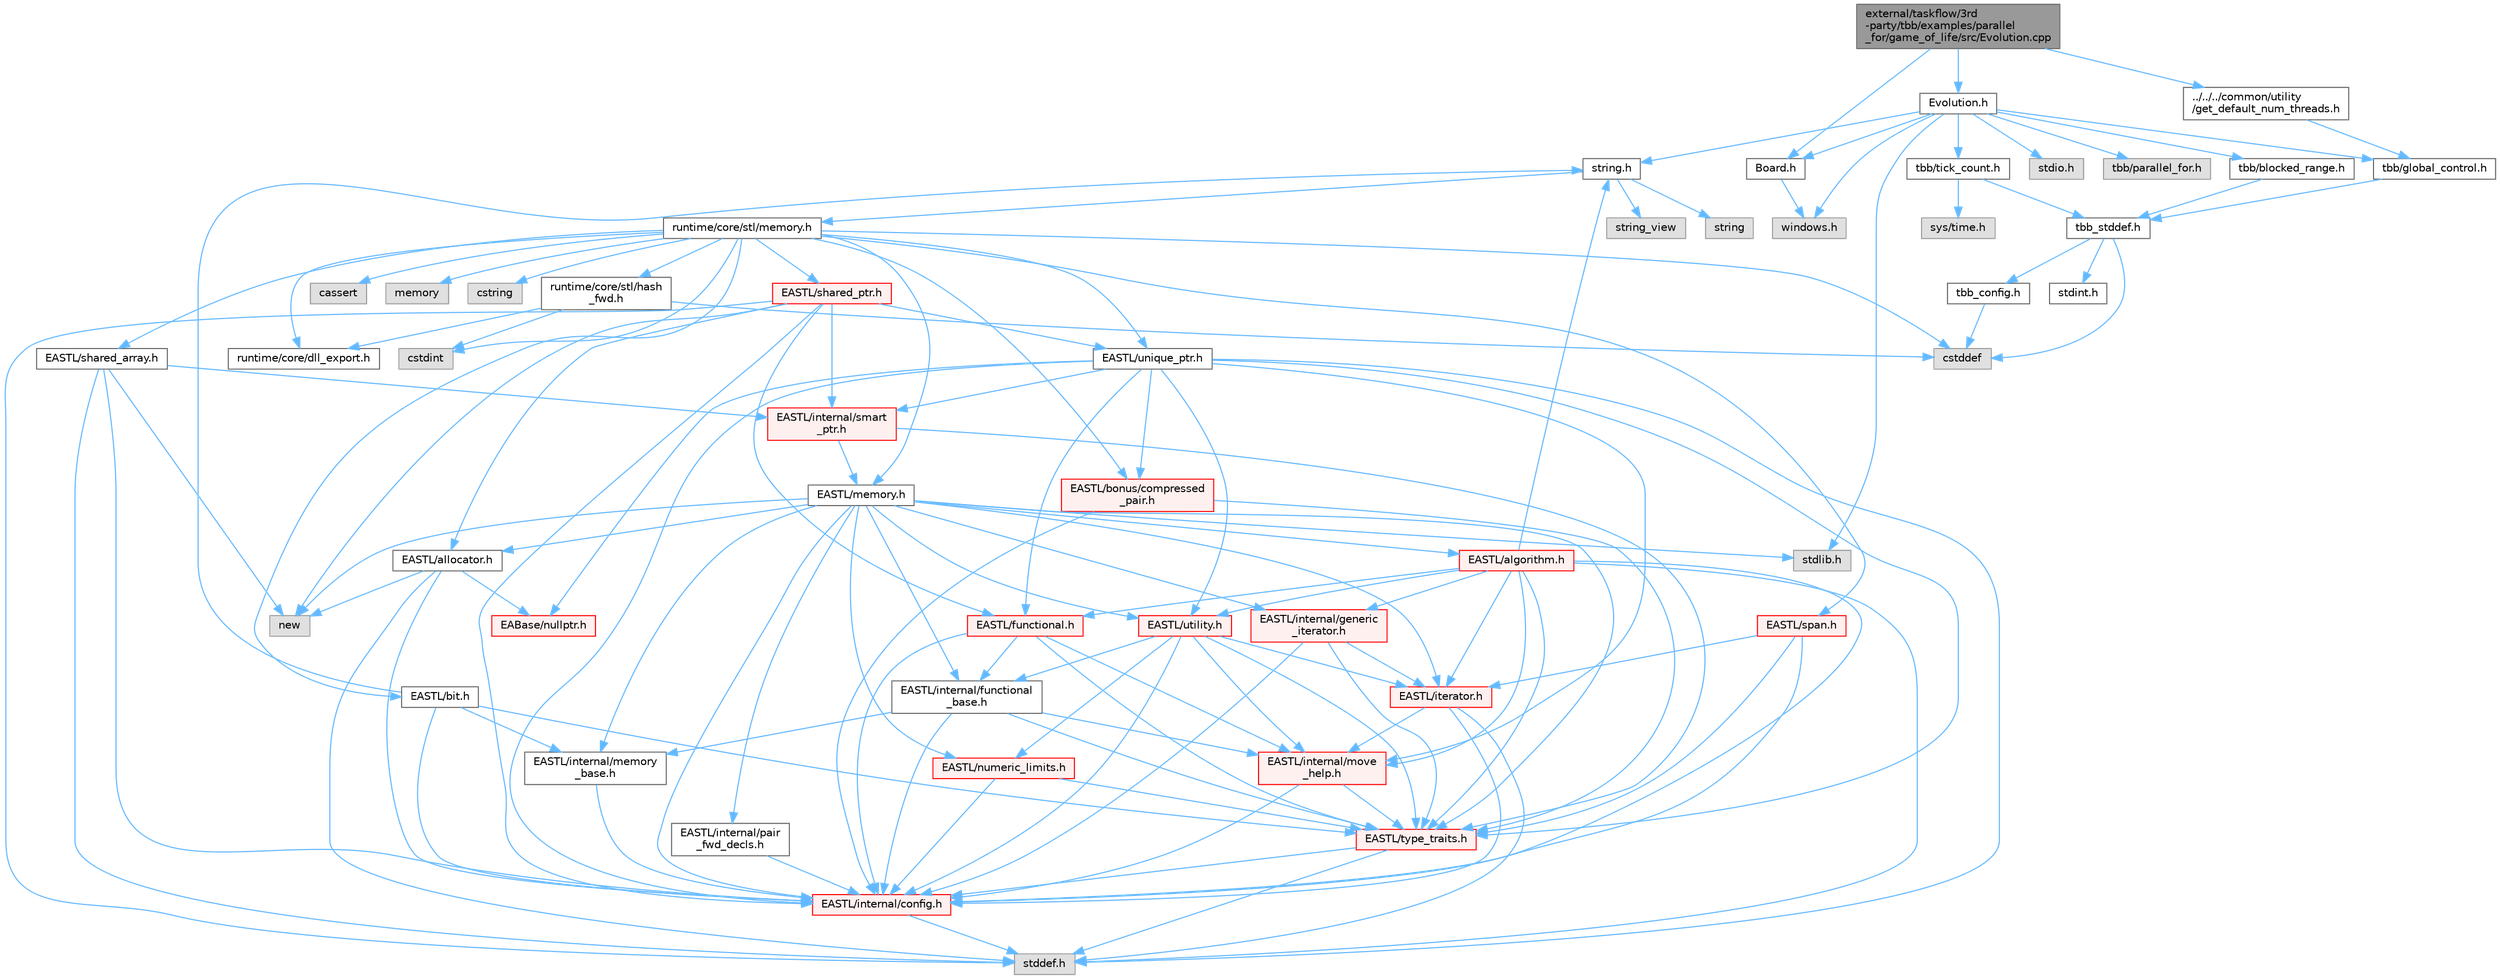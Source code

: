 digraph "external/taskflow/3rd-party/tbb/examples/parallel_for/game_of_life/src/Evolution.cpp"
{
 // LATEX_PDF_SIZE
  bgcolor="transparent";
  edge [fontname=Helvetica,fontsize=10,labelfontname=Helvetica,labelfontsize=10];
  node [fontname=Helvetica,fontsize=10,shape=box,height=0.2,width=0.4];
  Node1 [id="Node000001",label="external/taskflow/3rd\l-party/tbb/examples/parallel\l_for/game_of_life/src/Evolution.cpp",height=0.2,width=0.4,color="gray40", fillcolor="grey60", style="filled", fontcolor="black",tooltip=" "];
  Node1 -> Node2 [id="edge129_Node000001_Node000002",color="steelblue1",style="solid",tooltip=" "];
  Node2 [id="Node000002",label="Evolution.h",height=0.2,width=0.4,color="grey40", fillcolor="white", style="filled",URL="$_evolution_8h.html",tooltip=" "];
  Node2 -> Node3 [id="edge130_Node000002_Node000003",color="steelblue1",style="solid",tooltip=" "];
  Node3 [id="Node000003",label="Board.h",height=0.2,width=0.4,color="grey40", fillcolor="white", style="filled",URL="$_board_8h.html",tooltip=" "];
  Node3 -> Node4 [id="edge131_Node000003_Node000004",color="steelblue1",style="solid",tooltip=" "];
  Node4 [id="Node000004",label="windows.h",height=0.2,width=0.4,color="grey60", fillcolor="#E0E0E0", style="filled",tooltip=" "];
  Node2 -> Node5 [id="edge132_Node000002_Node000005",color="steelblue1",style="solid",tooltip=" "];
  Node5 [id="Node000005",label="string.h",height=0.2,width=0.4,color="grey40", fillcolor="white", style="filled",URL="$string_8h.html",tooltip=" "];
  Node5 -> Node6 [id="edge133_Node000005_Node000006",color="steelblue1",style="solid",tooltip=" "];
  Node6 [id="Node000006",label="string",height=0.2,width=0.4,color="grey60", fillcolor="#E0E0E0", style="filled",tooltip=" "];
  Node5 -> Node7 [id="edge134_Node000005_Node000007",color="steelblue1",style="solid",tooltip=" "];
  Node7 [id="Node000007",label="string_view",height=0.2,width=0.4,color="grey60", fillcolor="#E0E0E0", style="filled",tooltip=" "];
  Node5 -> Node8 [id="edge135_Node000005_Node000008",color="steelblue1",style="solid",tooltip=" "];
  Node8 [id="Node000008",label="runtime/core/stl/memory.h",height=0.2,width=0.4,color="grey40", fillcolor="white", style="filled",URL="$runtime_2core_2stl_2memory_8h.html",tooltip=" "];
  Node8 -> Node9 [id="edge136_Node000008_Node000009",color="steelblue1",style="solid",tooltip=" "];
  Node9 [id="Node000009",label="cstddef",height=0.2,width=0.4,color="grey60", fillcolor="#E0E0E0", style="filled",tooltip=" "];
  Node8 -> Node10 [id="edge137_Node000008_Node000010",color="steelblue1",style="solid",tooltip=" "];
  Node10 [id="Node000010",label="cstdint",height=0.2,width=0.4,color="grey60", fillcolor="#E0E0E0", style="filled",tooltip=" "];
  Node8 -> Node11 [id="edge138_Node000008_Node000011",color="steelblue1",style="solid",tooltip=" "];
  Node11 [id="Node000011",label="cassert",height=0.2,width=0.4,color="grey60", fillcolor="#E0E0E0", style="filled",tooltip=" "];
  Node8 -> Node12 [id="edge139_Node000008_Node000012",color="steelblue1",style="solid",tooltip=" "];
  Node12 [id="Node000012",label="memory",height=0.2,width=0.4,color="grey60", fillcolor="#E0E0E0", style="filled",tooltip=" "];
  Node8 -> Node13 [id="edge140_Node000008_Node000013",color="steelblue1",style="solid",tooltip=" "];
  Node13 [id="Node000013",label="cstring",height=0.2,width=0.4,color="grey60", fillcolor="#E0E0E0", style="filled",tooltip=" "];
  Node8 -> Node14 [id="edge141_Node000008_Node000014",color="steelblue1",style="solid",tooltip=" "];
  Node14 [id="Node000014",label="EASTL/bit.h",height=0.2,width=0.4,color="grey40", fillcolor="white", style="filled",URL="$bit_8h.html",tooltip=" "];
  Node14 -> Node15 [id="edge142_Node000014_Node000015",color="steelblue1",style="solid",tooltip=" "];
  Node15 [id="Node000015",label="EASTL/internal/config.h",height=0.2,width=0.4,color="red", fillcolor="#FFF0F0", style="filled",URL="$runtime_2_e_a_s_t_l_2include_2_e_a_s_t_l_2internal_2config_8h.html",tooltip=" "];
  Node15 -> Node23 [id="edge143_Node000015_Node000023",color="steelblue1",style="solid",tooltip=" "];
  Node23 [id="Node000023",label="stddef.h",height=0.2,width=0.4,color="grey60", fillcolor="#E0E0E0", style="filled",tooltip=" "];
  Node14 -> Node24 [id="edge144_Node000014_Node000024",color="steelblue1",style="solid",tooltip=" "];
  Node24 [id="Node000024",label="EASTL/internal/memory\l_base.h",height=0.2,width=0.4,color="grey40", fillcolor="white", style="filled",URL="$memory__base_8h.html",tooltip=" "];
  Node24 -> Node15 [id="edge145_Node000024_Node000015",color="steelblue1",style="solid",tooltip=" "];
  Node14 -> Node25 [id="edge146_Node000014_Node000025",color="steelblue1",style="solid",tooltip=" "];
  Node25 [id="Node000025",label="EASTL/type_traits.h",height=0.2,width=0.4,color="red", fillcolor="#FFF0F0", style="filled",URL="$_e_a_s_t_l_2include_2_e_a_s_t_l_2type__traits_8h.html",tooltip=" "];
  Node25 -> Node15 [id="edge147_Node000025_Node000015",color="steelblue1",style="solid",tooltip=" "];
  Node25 -> Node23 [id="edge148_Node000025_Node000023",color="steelblue1",style="solid",tooltip=" "];
  Node14 -> Node5 [id="edge149_Node000014_Node000005",color="steelblue1",style="solid",tooltip=" "];
  Node8 -> Node35 [id="edge150_Node000008_Node000035",color="steelblue1",style="solid",tooltip=" "];
  Node35 [id="Node000035",label="EASTL/memory.h",height=0.2,width=0.4,color="grey40", fillcolor="white", style="filled",URL="$runtime_2_e_a_s_t_l_2include_2_e_a_s_t_l_2memory_8h.html",tooltip=" "];
  Node35 -> Node15 [id="edge151_Node000035_Node000015",color="steelblue1",style="solid",tooltip=" "];
  Node35 -> Node24 [id="edge152_Node000035_Node000024",color="steelblue1",style="solid",tooltip=" "];
  Node35 -> Node36 [id="edge153_Node000035_Node000036",color="steelblue1",style="solid",tooltip=" "];
  Node36 [id="Node000036",label="EASTL/internal/generic\l_iterator.h",height=0.2,width=0.4,color="red", fillcolor="#FFF0F0", style="filled",URL="$generic__iterator_8h.html",tooltip=" "];
  Node36 -> Node15 [id="edge154_Node000036_Node000015",color="steelblue1",style="solid",tooltip=" "];
  Node36 -> Node37 [id="edge155_Node000036_Node000037",color="steelblue1",style="solid",tooltip=" "];
  Node37 [id="Node000037",label="EASTL/iterator.h",height=0.2,width=0.4,color="red", fillcolor="#FFF0F0", style="filled",URL="$_e_a_s_t_l_2include_2_e_a_s_t_l_2iterator_8h.html",tooltip=" "];
  Node37 -> Node15 [id="edge156_Node000037_Node000015",color="steelblue1",style="solid",tooltip=" "];
  Node37 -> Node38 [id="edge157_Node000037_Node000038",color="steelblue1",style="solid",tooltip=" "];
  Node38 [id="Node000038",label="EASTL/internal/move\l_help.h",height=0.2,width=0.4,color="red", fillcolor="#FFF0F0", style="filled",URL="$move__help_8h.html",tooltip=" "];
  Node38 -> Node15 [id="edge158_Node000038_Node000015",color="steelblue1",style="solid",tooltip=" "];
  Node38 -> Node25 [id="edge159_Node000038_Node000025",color="steelblue1",style="solid",tooltip=" "];
  Node37 -> Node23 [id="edge160_Node000037_Node000023",color="steelblue1",style="solid",tooltip=" "];
  Node36 -> Node25 [id="edge161_Node000036_Node000025",color="steelblue1",style="solid",tooltip=" "];
  Node35 -> Node40 [id="edge162_Node000035_Node000040",color="steelblue1",style="solid",tooltip=" "];
  Node40 [id="Node000040",label="EASTL/internal/pair\l_fwd_decls.h",height=0.2,width=0.4,color="grey40", fillcolor="white", style="filled",URL="$pair__fwd__decls_8h.html",tooltip=" "];
  Node40 -> Node15 [id="edge163_Node000040_Node000015",color="steelblue1",style="solid",tooltip=" "];
  Node35 -> Node41 [id="edge164_Node000035_Node000041",color="steelblue1",style="solid",tooltip=" "];
  Node41 [id="Node000041",label="EASTL/internal/functional\l_base.h",height=0.2,width=0.4,color="grey40", fillcolor="white", style="filled",URL="$functional__base_8h.html",tooltip=" "];
  Node41 -> Node15 [id="edge165_Node000041_Node000015",color="steelblue1",style="solid",tooltip=" "];
  Node41 -> Node24 [id="edge166_Node000041_Node000024",color="steelblue1",style="solid",tooltip=" "];
  Node41 -> Node38 [id="edge167_Node000041_Node000038",color="steelblue1",style="solid",tooltip=" "];
  Node41 -> Node25 [id="edge168_Node000041_Node000025",color="steelblue1",style="solid",tooltip=" "];
  Node35 -> Node42 [id="edge169_Node000035_Node000042",color="steelblue1",style="solid",tooltip=" "];
  Node42 [id="Node000042",label="EASTL/algorithm.h",height=0.2,width=0.4,color="red", fillcolor="#FFF0F0", style="filled",URL="$_e_a_s_t_l_2include_2_e_a_s_t_l_2algorithm_8h.html",tooltip=" "];
  Node42 -> Node15 [id="edge170_Node000042_Node000015",color="steelblue1",style="solid",tooltip=" "];
  Node42 -> Node25 [id="edge171_Node000042_Node000025",color="steelblue1",style="solid",tooltip=" "];
  Node42 -> Node38 [id="edge172_Node000042_Node000038",color="steelblue1",style="solid",tooltip=" "];
  Node42 -> Node37 [id="edge173_Node000042_Node000037",color="steelblue1",style="solid",tooltip=" "];
  Node42 -> Node45 [id="edge174_Node000042_Node000045",color="steelblue1",style="solid",tooltip=" "];
  Node45 [id="Node000045",label="EASTL/functional.h",height=0.2,width=0.4,color="red", fillcolor="#FFF0F0", style="filled",URL="$_e_a_s_t_l_2include_2_e_a_s_t_l_2functional_8h.html",tooltip=" "];
  Node45 -> Node15 [id="edge175_Node000045_Node000015",color="steelblue1",style="solid",tooltip=" "];
  Node45 -> Node38 [id="edge176_Node000045_Node000038",color="steelblue1",style="solid",tooltip=" "];
  Node45 -> Node25 [id="edge177_Node000045_Node000025",color="steelblue1",style="solid",tooltip=" "];
  Node45 -> Node41 [id="edge178_Node000045_Node000041",color="steelblue1",style="solid",tooltip=" "];
  Node42 -> Node52 [id="edge179_Node000042_Node000052",color="steelblue1",style="solid",tooltip=" "];
  Node52 [id="Node000052",label="EASTL/utility.h",height=0.2,width=0.4,color="red", fillcolor="#FFF0F0", style="filled",URL="$runtime_2_e_a_s_t_l_2include_2_e_a_s_t_l_2utility_8h.html",tooltip=" "];
  Node52 -> Node15 [id="edge180_Node000052_Node000015",color="steelblue1",style="solid",tooltip=" "];
  Node52 -> Node25 [id="edge181_Node000052_Node000025",color="steelblue1",style="solid",tooltip=" "];
  Node52 -> Node37 [id="edge182_Node000052_Node000037",color="steelblue1",style="solid",tooltip=" "];
  Node52 -> Node53 [id="edge183_Node000052_Node000053",color="steelblue1",style="solid",tooltip=" "];
  Node53 [id="Node000053",label="EASTL/numeric_limits.h",height=0.2,width=0.4,color="red", fillcolor="#FFF0F0", style="filled",URL="$numeric__limits_8h.html",tooltip=" "];
  Node53 -> Node15 [id="edge184_Node000053_Node000015",color="steelblue1",style="solid",tooltip=" "];
  Node53 -> Node25 [id="edge185_Node000053_Node000025",color="steelblue1",style="solid",tooltip=" "];
  Node52 -> Node41 [id="edge186_Node000052_Node000041",color="steelblue1",style="solid",tooltip=" "];
  Node52 -> Node38 [id="edge187_Node000052_Node000038",color="steelblue1",style="solid",tooltip=" "];
  Node42 -> Node36 [id="edge188_Node000042_Node000036",color="steelblue1",style="solid",tooltip=" "];
  Node42 -> Node23 [id="edge189_Node000042_Node000023",color="steelblue1",style="solid",tooltip=" "];
  Node42 -> Node5 [id="edge190_Node000042_Node000005",color="steelblue1",style="solid",tooltip=" "];
  Node35 -> Node25 [id="edge191_Node000035_Node000025",color="steelblue1",style="solid",tooltip=" "];
  Node35 -> Node49 [id="edge192_Node000035_Node000049",color="steelblue1",style="solid",tooltip=" "];
  Node49 [id="Node000049",label="EASTL/allocator.h",height=0.2,width=0.4,color="grey40", fillcolor="white", style="filled",URL="$runtime_2_e_a_s_t_l_2include_2_e_a_s_t_l_2allocator_8h.html",tooltip=" "];
  Node49 -> Node15 [id="edge193_Node000049_Node000015",color="steelblue1",style="solid",tooltip=" "];
  Node49 -> Node27 [id="edge194_Node000049_Node000027",color="steelblue1",style="solid",tooltip=" "];
  Node27 [id="Node000027",label="EABase/nullptr.h",height=0.2,width=0.4,color="red", fillcolor="#FFF0F0", style="filled",URL="$nullptr_8h.html",tooltip=" "];
  Node49 -> Node23 [id="edge195_Node000049_Node000023",color="steelblue1",style="solid",tooltip=" "];
  Node49 -> Node50 [id="edge196_Node000049_Node000050",color="steelblue1",style="solid",tooltip=" "];
  Node50 [id="Node000050",label="new",height=0.2,width=0.4,color="grey60", fillcolor="#E0E0E0", style="filled",tooltip=" "];
  Node35 -> Node37 [id="edge197_Node000035_Node000037",color="steelblue1",style="solid",tooltip=" "];
  Node35 -> Node52 [id="edge198_Node000035_Node000052",color="steelblue1",style="solid",tooltip=" "];
  Node35 -> Node53 [id="edge199_Node000035_Node000053",color="steelblue1",style="solid",tooltip=" "];
  Node35 -> Node62 [id="edge200_Node000035_Node000062",color="steelblue1",style="solid",tooltip=" "];
  Node62 [id="Node000062",label="stdlib.h",height=0.2,width=0.4,color="grey60", fillcolor="#E0E0E0", style="filled",tooltip=" "];
  Node35 -> Node50 [id="edge201_Node000035_Node000050",color="steelblue1",style="solid",tooltip=" "];
  Node8 -> Node63 [id="edge202_Node000008_Node000063",color="steelblue1",style="solid",tooltip=" "];
  Node63 [id="Node000063",label="EASTL/shared_array.h",height=0.2,width=0.4,color="grey40", fillcolor="white", style="filled",URL="$shared__array_8h.html",tooltip=" "];
  Node63 -> Node15 [id="edge203_Node000063_Node000015",color="steelblue1",style="solid",tooltip=" "];
  Node63 -> Node64 [id="edge204_Node000063_Node000064",color="steelblue1",style="solid",tooltip=" "];
  Node64 [id="Node000064",label="EASTL/internal/smart\l_ptr.h",height=0.2,width=0.4,color="red", fillcolor="#FFF0F0", style="filled",URL="$smart__ptr_8h.html",tooltip=" "];
  Node64 -> Node35 [id="edge205_Node000064_Node000035",color="steelblue1",style="solid",tooltip=" "];
  Node64 -> Node25 [id="edge206_Node000064_Node000025",color="steelblue1",style="solid",tooltip=" "];
  Node63 -> Node50 [id="edge207_Node000063_Node000050",color="steelblue1",style="solid",tooltip=" "];
  Node63 -> Node23 [id="edge208_Node000063_Node000023",color="steelblue1",style="solid",tooltip=" "];
  Node8 -> Node66 [id="edge209_Node000008_Node000066",color="steelblue1",style="solid",tooltip=" "];
  Node66 [id="Node000066",label="EASTL/unique_ptr.h",height=0.2,width=0.4,color="grey40", fillcolor="white", style="filled",URL="$unique__ptr_8h.html",tooltip=" "];
  Node66 -> Node27 [id="edge210_Node000066_Node000027",color="steelblue1",style="solid",tooltip=" "];
  Node66 -> Node67 [id="edge211_Node000066_Node000067",color="steelblue1",style="solid",tooltip=" "];
  Node67 [id="Node000067",label="EASTL/bonus/compressed\l_pair.h",height=0.2,width=0.4,color="red", fillcolor="#FFF0F0", style="filled",URL="$compressed__pair_8h.html",tooltip=" "];
  Node67 -> Node15 [id="edge212_Node000067_Node000015",color="steelblue1",style="solid",tooltip=" "];
  Node67 -> Node25 [id="edge213_Node000067_Node000025",color="steelblue1",style="solid",tooltip=" "];
  Node66 -> Node45 [id="edge214_Node000066_Node000045",color="steelblue1",style="solid",tooltip=" "];
  Node66 -> Node15 [id="edge215_Node000066_Node000015",color="steelblue1",style="solid",tooltip=" "];
  Node66 -> Node38 [id="edge216_Node000066_Node000038",color="steelblue1",style="solid",tooltip=" "];
  Node66 -> Node64 [id="edge217_Node000066_Node000064",color="steelblue1",style="solid",tooltip=" "];
  Node66 -> Node25 [id="edge218_Node000066_Node000025",color="steelblue1",style="solid",tooltip=" "];
  Node66 -> Node52 [id="edge219_Node000066_Node000052",color="steelblue1",style="solid",tooltip=" "];
  Node66 -> Node23 [id="edge220_Node000066_Node000023",color="steelblue1",style="solid",tooltip=" "];
  Node8 -> Node69 [id="edge221_Node000008_Node000069",color="steelblue1",style="solid",tooltip=" "];
  Node69 [id="Node000069",label="EASTL/shared_ptr.h",height=0.2,width=0.4,color="red", fillcolor="#FFF0F0", style="filled",URL="$shared__ptr_8h.html",tooltip=" "];
  Node69 -> Node15 [id="edge222_Node000069_Node000015",color="steelblue1",style="solid",tooltip=" "];
  Node69 -> Node64 [id="edge223_Node000069_Node000064",color="steelblue1",style="solid",tooltip=" "];
  Node69 -> Node66 [id="edge224_Node000069_Node000066",color="steelblue1",style="solid",tooltip=" "];
  Node69 -> Node45 [id="edge225_Node000069_Node000045",color="steelblue1",style="solid",tooltip=" "];
  Node69 -> Node49 [id="edge226_Node000069_Node000049",color="steelblue1",style="solid",tooltip=" "];
  Node69 -> Node50 [id="edge227_Node000069_Node000050",color="steelblue1",style="solid",tooltip=" "];
  Node69 -> Node23 [id="edge228_Node000069_Node000023",color="steelblue1",style="solid",tooltip=" "];
  Node8 -> Node149 [id="edge229_Node000008_Node000149",color="steelblue1",style="solid",tooltip=" "];
  Node149 [id="Node000149",label="EASTL/span.h",height=0.2,width=0.4,color="red", fillcolor="#FFF0F0", style="filled",URL="$span_8h.html",tooltip=" "];
  Node149 -> Node15 [id="edge230_Node000149_Node000015",color="steelblue1",style="solid",tooltip=" "];
  Node149 -> Node25 [id="edge231_Node000149_Node000025",color="steelblue1",style="solid",tooltip=" "];
  Node149 -> Node37 [id="edge232_Node000149_Node000037",color="steelblue1",style="solid",tooltip=" "];
  Node8 -> Node67 [id="edge233_Node000008_Node000067",color="steelblue1",style="solid",tooltip=" "];
  Node8 -> Node152 [id="edge234_Node000008_Node000152",color="steelblue1",style="solid",tooltip=" "];
  Node152 [id="Node000152",label="runtime/core/dll_export.h",height=0.2,width=0.4,color="grey40", fillcolor="white", style="filled",URL="$dll__export_8h.html",tooltip=" "];
  Node8 -> Node153 [id="edge235_Node000008_Node000153",color="steelblue1",style="solid",tooltip=" "];
  Node153 [id="Node000153",label="runtime/core/stl/hash\l_fwd.h",height=0.2,width=0.4,color="grey40", fillcolor="white", style="filled",URL="$hash__fwd_8h.html",tooltip=" "];
  Node153 -> Node9 [id="edge236_Node000153_Node000009",color="steelblue1",style="solid",tooltip=" "];
  Node153 -> Node10 [id="edge237_Node000153_Node000010",color="steelblue1",style="solid",tooltip=" "];
  Node153 -> Node152 [id="edge238_Node000153_Node000152",color="steelblue1",style="solid",tooltip=" "];
  Node2 -> Node62 [id="edge239_Node000002_Node000062",color="steelblue1",style="solid",tooltip=" "];
  Node2 -> Node154 [id="edge240_Node000002_Node000154",color="steelblue1",style="solid",tooltip=" "];
  Node154 [id="Node000154",label="stdio.h",height=0.2,width=0.4,color="grey60", fillcolor="#E0E0E0", style="filled",tooltip=" "];
  Node2 -> Node155 [id="edge241_Node000002_Node000155",color="steelblue1",style="solid",tooltip=" "];
  Node155 [id="Node000155",label="tbb/blocked_range.h",height=0.2,width=0.4,color="grey40", fillcolor="white", style="filled",URL="$blocked__range_8h.html",tooltip=" "];
  Node155 -> Node156 [id="edge242_Node000155_Node000156",color="steelblue1",style="solid",tooltip=" "];
  Node156 [id="Node000156",label="tbb_stddef.h",height=0.2,width=0.4,color="grey40", fillcolor="white", style="filled",URL="$tbb__stddef_8h.html",tooltip=" "];
  Node156 -> Node157 [id="edge243_Node000156_Node000157",color="steelblue1",style="solid",tooltip=" "];
  Node157 [id="Node000157",label="tbb_config.h",height=0.2,width=0.4,color="grey40", fillcolor="white", style="filled",URL="$tbb__config_8h.html",tooltip=" "];
  Node157 -> Node9 [id="edge244_Node000157_Node000009",color="steelblue1",style="solid",tooltip=" "];
  Node156 -> Node9 [id="edge245_Node000156_Node000009",color="steelblue1",style="solid",tooltip=" "];
  Node156 -> Node158 [id="edge246_Node000156_Node000158",color="steelblue1",style="solid",tooltip=" "];
  Node158 [id="Node000158",label="stdint.h",height=0.2,width=0.4,color="grey40", fillcolor="white", style="filled",URL="$stdint_8h.html",tooltip=" "];
  Node2 -> Node159 [id="edge247_Node000002_Node000159",color="steelblue1",style="solid",tooltip=" "];
  Node159 [id="Node000159",label="tbb/parallel_for.h",height=0.2,width=0.4,color="grey60", fillcolor="#E0E0E0", style="filled",tooltip=" "];
  Node2 -> Node160 [id="edge248_Node000002_Node000160",color="steelblue1",style="solid",tooltip=" "];
  Node160 [id="Node000160",label="tbb/tick_count.h",height=0.2,width=0.4,color="grey40", fillcolor="white", style="filled",URL="$tick__count_8h.html",tooltip=" "];
  Node160 -> Node156 [id="edge249_Node000160_Node000156",color="steelblue1",style="solid",tooltip=" "];
  Node160 -> Node161 [id="edge250_Node000160_Node000161",color="steelblue1",style="solid",tooltip=" "];
  Node161 [id="Node000161",label="sys/time.h",height=0.2,width=0.4,color="grey60", fillcolor="#E0E0E0", style="filled",tooltip=" "];
  Node2 -> Node162 [id="edge251_Node000002_Node000162",color="steelblue1",style="solid",tooltip=" "];
  Node162 [id="Node000162",label="tbb/global_control.h",height=0.2,width=0.4,color="grey40", fillcolor="white", style="filled",URL="$global__control_8h.html",tooltip=" "];
  Node162 -> Node156 [id="edge252_Node000162_Node000156",color="steelblue1",style="solid",tooltip=" "];
  Node2 -> Node4 [id="edge253_Node000002_Node000004",color="steelblue1",style="solid",tooltip=" "];
  Node1 -> Node3 [id="edge254_Node000001_Node000003",color="steelblue1",style="solid",tooltip=" "];
  Node1 -> Node163 [id="edge255_Node000001_Node000163",color="steelblue1",style="solid",tooltip=" "];
  Node163 [id="Node000163",label="../../../common/utility\l/get_default_num_threads.h",height=0.2,width=0.4,color="grey40", fillcolor="white", style="filled",URL="$get__default__num__threads_8h.html",tooltip=" "];
  Node163 -> Node162 [id="edge256_Node000163_Node000162",color="steelblue1",style="solid",tooltip=" "];
}
